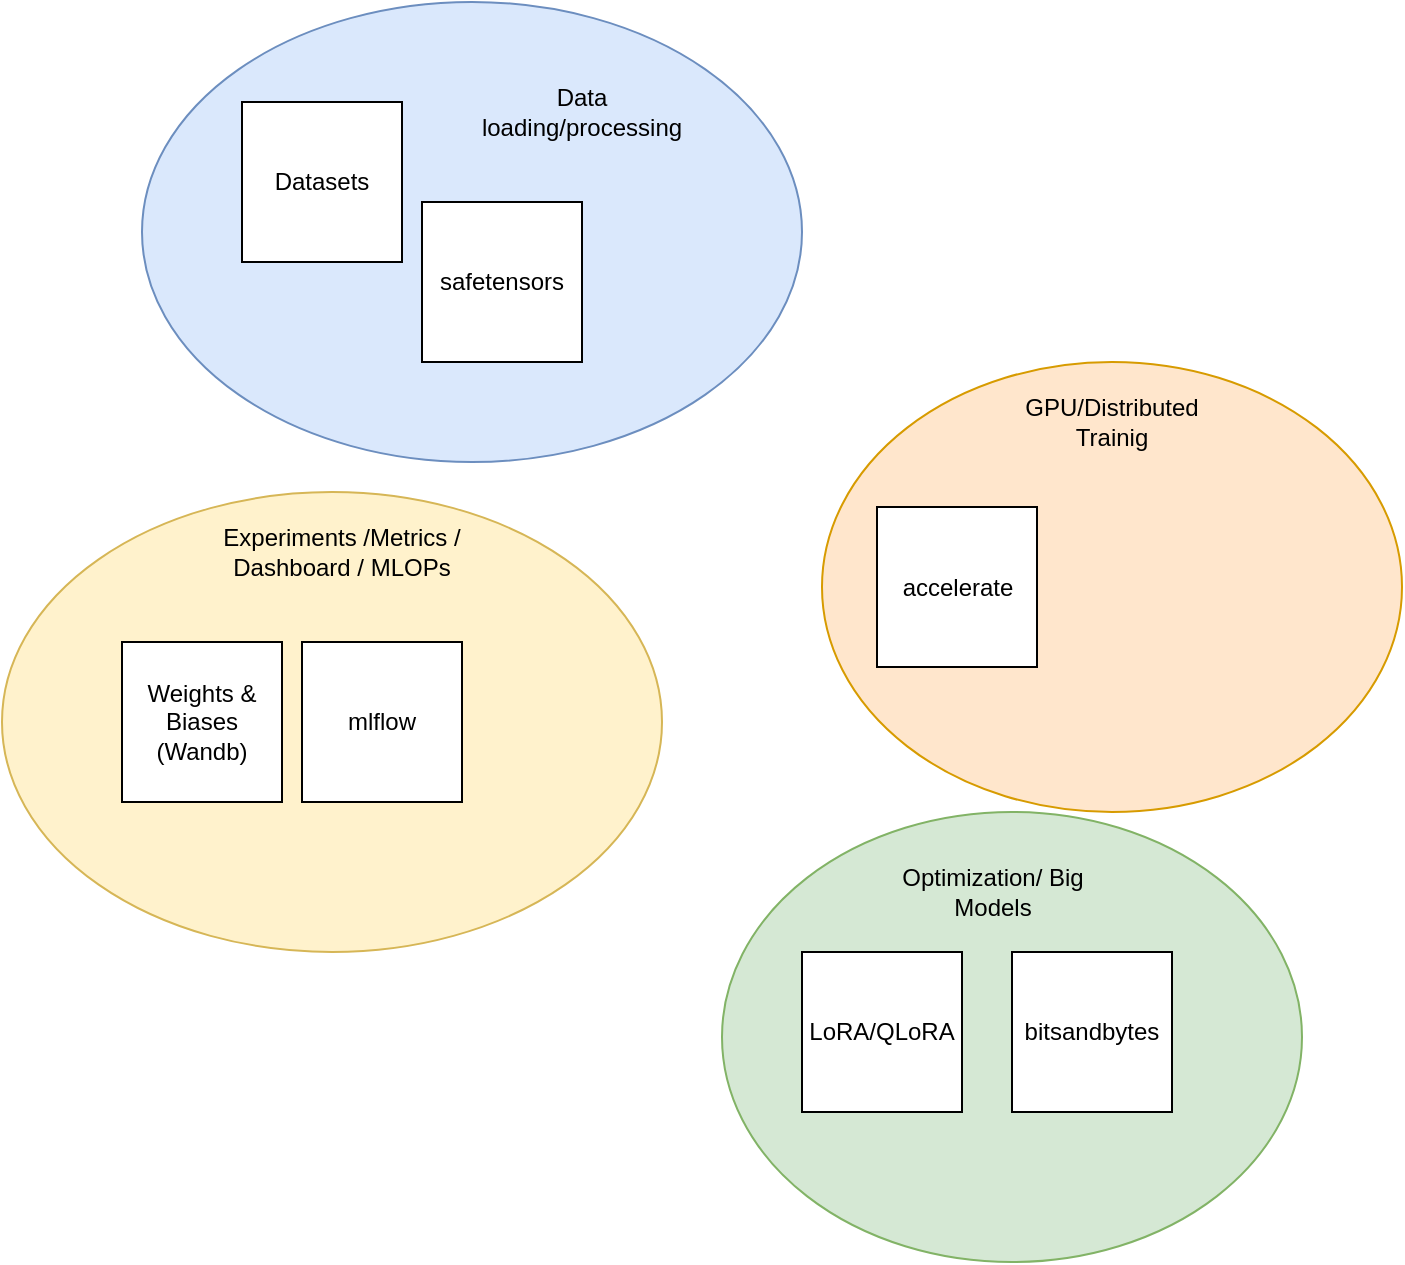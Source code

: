 <mxfile version="24.7.17">
  <diagram name="Page-1" id="rtLY-z0kwd8XUGwPWsnz">
    <mxGraphModel dx="976" dy="517" grid="1" gridSize="10" guides="1" tooltips="1" connect="1" arrows="1" fold="1" page="1" pageScale="1" pageWidth="850" pageHeight="1100" math="0" shadow="0">
      <root>
        <mxCell id="0" />
        <mxCell id="1" parent="0" />
        <mxCell id="CtJWYGTYjbnjc6yF9jzf-13" value="" style="ellipse;whiteSpace=wrap;html=1;fillColor=#fff2cc;strokeColor=#d6b656;" parent="1" vertex="1">
          <mxGeometry x="40" y="305" width="330" height="230" as="geometry" />
        </mxCell>
        <mxCell id="CtJWYGTYjbnjc6yF9jzf-9" value="" style="ellipse;whiteSpace=wrap;html=1;fillColor=#ffe6cc;strokeColor=#d79b00;" parent="1" vertex="1">
          <mxGeometry x="450" y="240" width="290" height="225" as="geometry" />
        </mxCell>
        <mxCell id="CtJWYGTYjbnjc6yF9jzf-8" value="" style="ellipse;whiteSpace=wrap;html=1;fillColor=#dae8fc;strokeColor=#6c8ebf;" parent="1" vertex="1">
          <mxGeometry x="110" y="60" width="330" height="230" as="geometry" />
        </mxCell>
        <mxCell id="CtJWYGTYjbnjc6yF9jzf-3" value="safetensors" style="whiteSpace=wrap;html=1;aspect=fixed;" parent="1" vertex="1">
          <mxGeometry x="250" y="160" width="80" height="80" as="geometry" />
        </mxCell>
        <mxCell id="CtJWYGTYjbnjc6yF9jzf-4" value="accelerate" style="whiteSpace=wrap;html=1;aspect=fixed;" parent="1" vertex="1">
          <mxGeometry x="477.5" y="312.5" width="80" height="80" as="geometry" />
        </mxCell>
        <mxCell id="CtJWYGTYjbnjc6yF9jzf-5" value="Datasets" style="whiteSpace=wrap;html=1;aspect=fixed;" parent="1" vertex="1">
          <mxGeometry x="160" y="110" width="80" height="80" as="geometry" />
        </mxCell>
        <mxCell id="CtJWYGTYjbnjc6yF9jzf-10" value="GPU/Distributed Trainig" style="text;strokeColor=none;align=center;fillColor=none;html=1;verticalAlign=middle;whiteSpace=wrap;rounded=0;" parent="1" vertex="1">
          <mxGeometry x="565" y="255" width="60" height="30" as="geometry" />
        </mxCell>
        <mxCell id="CtJWYGTYjbnjc6yF9jzf-11" value="Data loading/processing" style="text;strokeColor=none;align=center;fillColor=none;html=1;verticalAlign=middle;whiteSpace=wrap;rounded=0;" parent="1" vertex="1">
          <mxGeometry x="300" y="100" width="60" height="30" as="geometry" />
        </mxCell>
        <mxCell id="CtJWYGTYjbnjc6yF9jzf-12" value="mlflow" style="whiteSpace=wrap;html=1;aspect=fixed;" parent="1" vertex="1">
          <mxGeometry x="190" y="380" width="80" height="80" as="geometry" />
        </mxCell>
        <mxCell id="CtJWYGTYjbnjc6yF9jzf-14" value="Experiments /Metrics / Dashboard / MLOPs" style="text;strokeColor=none;align=center;fillColor=none;html=1;verticalAlign=middle;whiteSpace=wrap;rounded=0;" parent="1" vertex="1">
          <mxGeometry x="140" y="320" width="140" height="30" as="geometry" />
        </mxCell>
        <mxCell id="CtJWYGTYjbnjc6yF9jzf-15" value="" style="ellipse;whiteSpace=wrap;html=1;fillColor=#d5e8d4;strokeColor=#82b366;" parent="1" vertex="1">
          <mxGeometry x="400" y="465" width="290" height="225" as="geometry" />
        </mxCell>
        <mxCell id="CtJWYGTYjbnjc6yF9jzf-16" value="Optimization/ Big Models" style="text;strokeColor=none;align=center;fillColor=none;html=1;verticalAlign=middle;whiteSpace=wrap;rounded=0;" parent="1" vertex="1">
          <mxGeometry x="477.5" y="490" width="115" height="30" as="geometry" />
        </mxCell>
        <mxCell id="CtJWYGTYjbnjc6yF9jzf-17" value="LoRA/QLoRA" style="whiteSpace=wrap;html=1;aspect=fixed;" parent="1" vertex="1">
          <mxGeometry x="440" y="535" width="80" height="80" as="geometry" />
        </mxCell>
        <mxCell id="CtJWYGTYjbnjc6yF9jzf-18" value="bitsandbytes" style="whiteSpace=wrap;html=1;aspect=fixed;" parent="1" vertex="1">
          <mxGeometry x="545" y="535" width="80" height="80" as="geometry" />
        </mxCell>
        <mxCell id="naCoVIt7HQQ5YUd6Z0Z_-1" value="Weights &amp;amp; Biases (Wandb)" style="whiteSpace=wrap;html=1;aspect=fixed;" vertex="1" parent="1">
          <mxGeometry x="100" y="380" width="80" height="80" as="geometry" />
        </mxCell>
      </root>
    </mxGraphModel>
  </diagram>
</mxfile>

